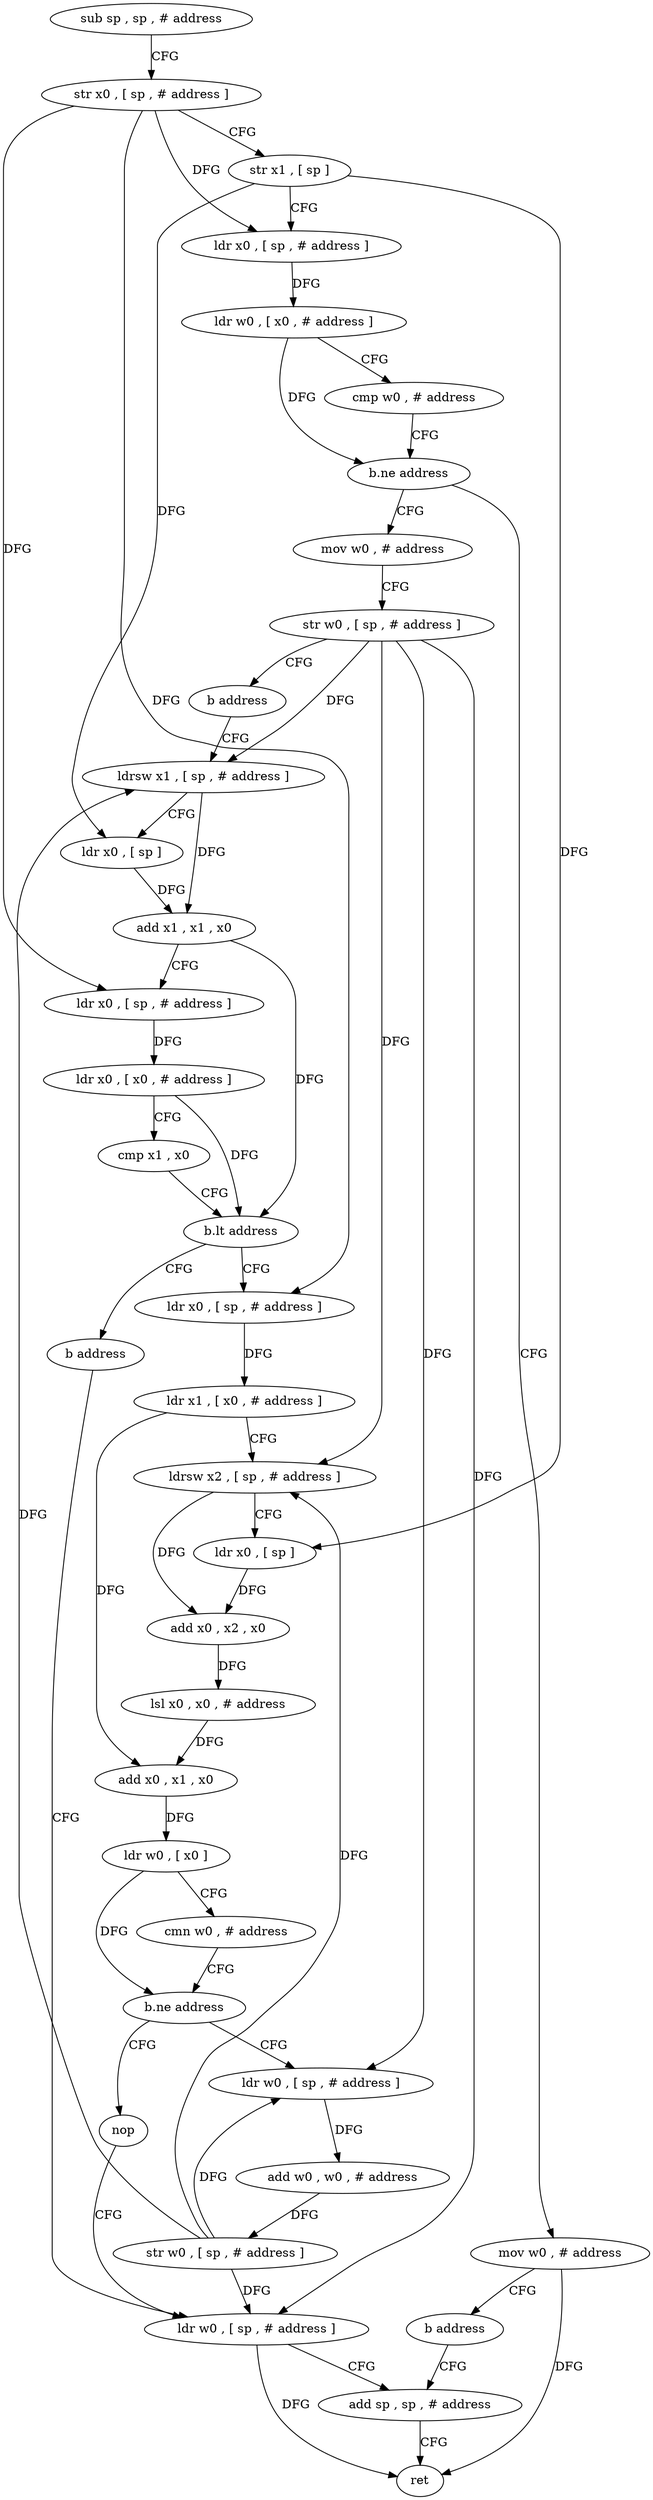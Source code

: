digraph "func" {
"4383196" [label = "sub sp , sp , # address" ]
"4383200" [label = "str x0 , [ sp , # address ]" ]
"4383204" [label = "str x1 , [ sp ]" ]
"4383208" [label = "ldr x0 , [ sp , # address ]" ]
"4383212" [label = "ldr w0 , [ x0 , # address ]" ]
"4383216" [label = "cmp w0 , # address" ]
"4383220" [label = "b.ne address" ]
"4383232" [label = "mov w0 , # address" ]
"4383224" [label = "mov w0 , # address" ]
"4383236" [label = "str w0 , [ sp , # address ]" ]
"4383240" [label = "b address" ]
"4383296" [label = "ldrsw x1 , [ sp , # address ]" ]
"4383228" [label = "b address" ]
"4383336" [label = "add sp , sp , # address" ]
"4383300" [label = "ldr x0 , [ sp ]" ]
"4383304" [label = "add x1 , x1 , x0" ]
"4383308" [label = "ldr x0 , [ sp , # address ]" ]
"4383312" [label = "ldr x0 , [ x0 , # address ]" ]
"4383316" [label = "cmp x1 , x0" ]
"4383320" [label = "b.lt address" ]
"4383244" [label = "ldr x0 , [ sp , # address ]" ]
"4383324" [label = "b address" ]
"4383340" [label = "ret" ]
"4383248" [label = "ldr x1 , [ x0 , # address ]" ]
"4383252" [label = "ldrsw x2 , [ sp , # address ]" ]
"4383256" [label = "ldr x0 , [ sp ]" ]
"4383260" [label = "add x0 , x2 , x0" ]
"4383264" [label = "lsl x0 , x0 , # address" ]
"4383268" [label = "add x0 , x1 , x0" ]
"4383272" [label = "ldr w0 , [ x0 ]" ]
"4383276" [label = "cmn w0 , # address" ]
"4383280" [label = "b.ne address" ]
"4383328" [label = "nop" ]
"4383284" [label = "ldr w0 , [ sp , # address ]" ]
"4383332" [label = "ldr w0 , [ sp , # address ]" ]
"4383288" [label = "add w0 , w0 , # address" ]
"4383292" [label = "str w0 , [ sp , # address ]" ]
"4383196" -> "4383200" [ label = "CFG" ]
"4383200" -> "4383204" [ label = "CFG" ]
"4383200" -> "4383208" [ label = "DFG" ]
"4383200" -> "4383308" [ label = "DFG" ]
"4383200" -> "4383244" [ label = "DFG" ]
"4383204" -> "4383208" [ label = "CFG" ]
"4383204" -> "4383300" [ label = "DFG" ]
"4383204" -> "4383256" [ label = "DFG" ]
"4383208" -> "4383212" [ label = "DFG" ]
"4383212" -> "4383216" [ label = "CFG" ]
"4383212" -> "4383220" [ label = "DFG" ]
"4383216" -> "4383220" [ label = "CFG" ]
"4383220" -> "4383232" [ label = "CFG" ]
"4383220" -> "4383224" [ label = "CFG" ]
"4383232" -> "4383236" [ label = "CFG" ]
"4383224" -> "4383228" [ label = "CFG" ]
"4383224" -> "4383340" [ label = "DFG" ]
"4383236" -> "4383240" [ label = "CFG" ]
"4383236" -> "4383296" [ label = "DFG" ]
"4383236" -> "4383252" [ label = "DFG" ]
"4383236" -> "4383284" [ label = "DFG" ]
"4383236" -> "4383332" [ label = "DFG" ]
"4383240" -> "4383296" [ label = "CFG" ]
"4383296" -> "4383300" [ label = "CFG" ]
"4383296" -> "4383304" [ label = "DFG" ]
"4383228" -> "4383336" [ label = "CFG" ]
"4383336" -> "4383340" [ label = "CFG" ]
"4383300" -> "4383304" [ label = "DFG" ]
"4383304" -> "4383308" [ label = "CFG" ]
"4383304" -> "4383320" [ label = "DFG" ]
"4383308" -> "4383312" [ label = "DFG" ]
"4383312" -> "4383316" [ label = "CFG" ]
"4383312" -> "4383320" [ label = "DFG" ]
"4383316" -> "4383320" [ label = "CFG" ]
"4383320" -> "4383244" [ label = "CFG" ]
"4383320" -> "4383324" [ label = "CFG" ]
"4383244" -> "4383248" [ label = "DFG" ]
"4383324" -> "4383332" [ label = "CFG" ]
"4383248" -> "4383252" [ label = "CFG" ]
"4383248" -> "4383268" [ label = "DFG" ]
"4383252" -> "4383256" [ label = "CFG" ]
"4383252" -> "4383260" [ label = "DFG" ]
"4383256" -> "4383260" [ label = "DFG" ]
"4383260" -> "4383264" [ label = "DFG" ]
"4383264" -> "4383268" [ label = "DFG" ]
"4383268" -> "4383272" [ label = "DFG" ]
"4383272" -> "4383276" [ label = "CFG" ]
"4383272" -> "4383280" [ label = "DFG" ]
"4383276" -> "4383280" [ label = "CFG" ]
"4383280" -> "4383328" [ label = "CFG" ]
"4383280" -> "4383284" [ label = "CFG" ]
"4383328" -> "4383332" [ label = "CFG" ]
"4383284" -> "4383288" [ label = "DFG" ]
"4383332" -> "4383336" [ label = "CFG" ]
"4383332" -> "4383340" [ label = "DFG" ]
"4383288" -> "4383292" [ label = "DFG" ]
"4383292" -> "4383296" [ label = "DFG" ]
"4383292" -> "4383252" [ label = "DFG" ]
"4383292" -> "4383284" [ label = "DFG" ]
"4383292" -> "4383332" [ label = "DFG" ]
}
